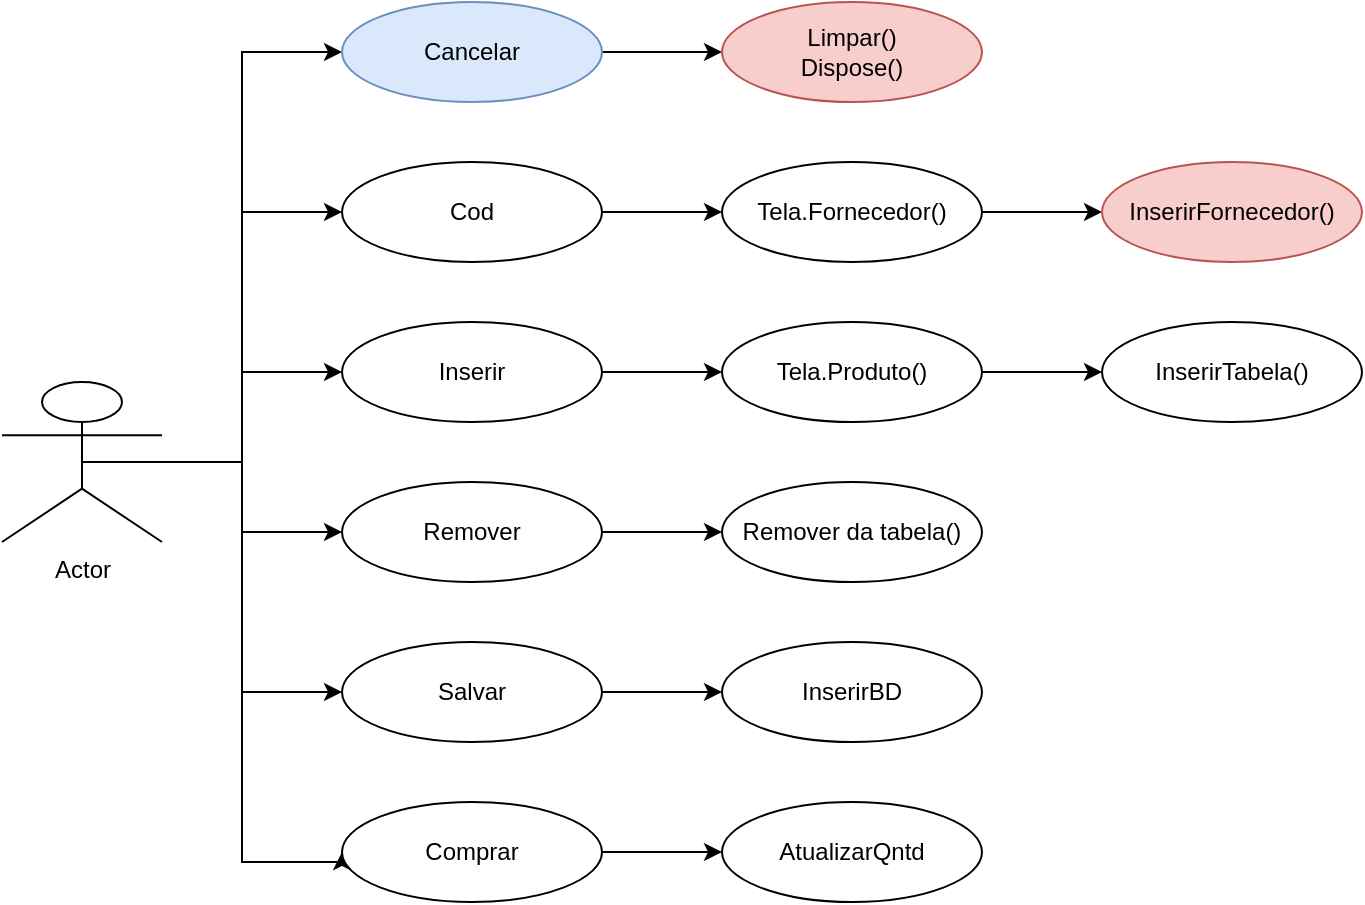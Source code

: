 <mxfile version="14.7.7" type="device"><diagram id="HFAhVg8Z4klKco_aHlom" name="Page-1"><mxGraphModel dx="806" dy="522" grid="1" gridSize="10" guides="1" tooltips="1" connect="1" arrows="1" fold="1" page="1" pageScale="1" pageWidth="827" pageHeight="1169" math="0" shadow="0"><root><mxCell id="0"/><mxCell id="1" parent="0"/><mxCell id="gi0knoDmIDlJLxmiTn_k-14" value="" style="edgeStyle=orthogonalEdgeStyle;rounded=0;orthogonalLoop=1;jettySize=auto;html=1;" edge="1" parent="1" source="gi0knoDmIDlJLxmiTn_k-1" target="gi0knoDmIDlJLxmiTn_k-11"><mxGeometry relative="1" as="geometry"><Array as="points"><mxPoint x="160" y="270"/><mxPoint x="160" y="305"/></Array></mxGeometry></mxCell><mxCell id="gi0knoDmIDlJLxmiTn_k-15" value="" style="edgeStyle=orthogonalEdgeStyle;rounded=0;orthogonalLoop=1;jettySize=auto;html=1;entryX=0;entryY=0.5;entryDx=0;entryDy=0;" edge="1" parent="1" source="gi0knoDmIDlJLxmiTn_k-1" target="gi0knoDmIDlJLxmiTn_k-10"><mxGeometry relative="1" as="geometry"><Array as="points"><mxPoint x="160" y="270"/><mxPoint x="160" y="225"/></Array></mxGeometry></mxCell><mxCell id="gi0knoDmIDlJLxmiTn_k-16" value="" style="edgeStyle=orthogonalEdgeStyle;rounded=0;orthogonalLoop=1;jettySize=auto;html=1;entryX=0;entryY=0.5;entryDx=0;entryDy=0;" edge="1" parent="1" source="gi0knoDmIDlJLxmiTn_k-1" target="gi0knoDmIDlJLxmiTn_k-4"><mxGeometry relative="1" as="geometry"><Array as="points"><mxPoint x="160" y="270"/><mxPoint x="160" y="145"/></Array></mxGeometry></mxCell><mxCell id="gi0knoDmIDlJLxmiTn_k-17" value="" style="edgeStyle=orthogonalEdgeStyle;rounded=0;orthogonalLoop=1;jettySize=auto;html=1;entryX=0;entryY=0.5;entryDx=0;entryDy=0;" edge="1" parent="1" source="gi0knoDmIDlJLxmiTn_k-1" target="gi0knoDmIDlJLxmiTn_k-13"><mxGeometry relative="1" as="geometry"><Array as="points"><mxPoint x="160" y="270"/><mxPoint x="160" y="470"/><mxPoint x="210" y="470"/></Array></mxGeometry></mxCell><mxCell id="gi0knoDmIDlJLxmiTn_k-18" value="" style="edgeStyle=orthogonalEdgeStyle;rounded=0;orthogonalLoop=1;jettySize=auto;html=1;entryX=0;entryY=0.5;entryDx=0;entryDy=0;" edge="1" parent="1" source="gi0knoDmIDlJLxmiTn_k-1" target="gi0knoDmIDlJLxmiTn_k-2"><mxGeometry relative="1" as="geometry"><Array as="points"><mxPoint x="160" y="270"/><mxPoint x="160" y="65"/></Array></mxGeometry></mxCell><mxCell id="gi0knoDmIDlJLxmiTn_k-19" style="edgeStyle=orthogonalEdgeStyle;rounded=0;orthogonalLoop=1;jettySize=auto;html=1;exitX=0.5;exitY=0.5;exitDx=0;exitDy=0;exitPerimeter=0;entryX=0;entryY=0.5;entryDx=0;entryDy=0;" edge="1" parent="1" source="gi0knoDmIDlJLxmiTn_k-1" target="gi0knoDmIDlJLxmiTn_k-12"><mxGeometry relative="1" as="geometry"><Array as="points"><mxPoint x="160" y="270"/><mxPoint x="160" y="385"/></Array></mxGeometry></mxCell><mxCell id="gi0knoDmIDlJLxmiTn_k-1" value="Actor" style="shape=umlActor;verticalLabelPosition=bottom;verticalAlign=top;html=1;outlineConnect=0;" vertex="1" parent="1"><mxGeometry x="40" y="230" width="80" height="80" as="geometry"/></mxCell><mxCell id="gi0knoDmIDlJLxmiTn_k-5" value="" style="edgeStyle=orthogonalEdgeStyle;rounded=0;orthogonalLoop=1;jettySize=auto;html=1;" edge="1" parent="1" source="gi0knoDmIDlJLxmiTn_k-2" target="gi0knoDmIDlJLxmiTn_k-3"><mxGeometry relative="1" as="geometry"/></mxCell><mxCell id="gi0knoDmIDlJLxmiTn_k-2" value="Cancelar" style="ellipse;whiteSpace=wrap;html=1;fillColor=#dae8fc;strokeColor=#6c8ebf;" vertex="1" parent="1"><mxGeometry x="210" y="40" width="130" height="50" as="geometry"/></mxCell><mxCell id="gi0knoDmIDlJLxmiTn_k-3" value="&lt;font style=&quot;vertical-align: inherit&quot;&gt;&lt;font style=&quot;vertical-align: inherit&quot;&gt;&lt;font style=&quot;vertical-align: inherit&quot;&gt;&lt;font style=&quot;vertical-align: inherit&quot;&gt;&lt;font style=&quot;vertical-align: inherit&quot;&gt;&lt;font style=&quot;vertical-align: inherit&quot;&gt;Limpar()&lt;br&gt;Dispose()&lt;br&gt;&lt;/font&gt;&lt;/font&gt;&lt;/font&gt;&lt;/font&gt;&lt;/font&gt;&lt;/font&gt;" style="ellipse;whiteSpace=wrap;html=1;fillColor=#f8cecc;strokeColor=#b85450;" vertex="1" parent="1"><mxGeometry x="400" y="40" width="130" height="50" as="geometry"/></mxCell><mxCell id="gi0knoDmIDlJLxmiTn_k-7" value="" style="edgeStyle=orthogonalEdgeStyle;rounded=0;orthogonalLoop=1;jettySize=auto;html=1;" edge="1" parent="1" source="gi0knoDmIDlJLxmiTn_k-4" target="gi0knoDmIDlJLxmiTn_k-6"><mxGeometry relative="1" as="geometry"/></mxCell><mxCell id="gi0knoDmIDlJLxmiTn_k-4" value="&lt;font style=&quot;vertical-align: inherit&quot;&gt;&lt;font style=&quot;vertical-align: inherit&quot;&gt;Cod&lt;/font&gt;&lt;/font&gt;" style="ellipse;whiteSpace=wrap;html=1;" vertex="1" parent="1"><mxGeometry x="210" y="120" width="130" height="50" as="geometry"/></mxCell><mxCell id="gi0knoDmIDlJLxmiTn_k-9" value="" style="edgeStyle=orthogonalEdgeStyle;rounded=0;orthogonalLoop=1;jettySize=auto;html=1;entryX=0;entryY=0.5;entryDx=0;entryDy=0;" edge="1" parent="1" source="gi0knoDmIDlJLxmiTn_k-6" target="gi0knoDmIDlJLxmiTn_k-8"><mxGeometry relative="1" as="geometry"><mxPoint x="590" y="145" as="targetPoint"/></mxGeometry></mxCell><mxCell id="gi0knoDmIDlJLxmiTn_k-6" value="&lt;font style=&quot;vertical-align: inherit&quot;&gt;&lt;font style=&quot;vertical-align: inherit&quot;&gt;&lt;font style=&quot;vertical-align: inherit&quot;&gt;&lt;font style=&quot;vertical-align: inherit&quot;&gt;Tela.Fornecedor()&lt;/font&gt;&lt;/font&gt;&lt;/font&gt;&lt;/font&gt;" style="ellipse;whiteSpace=wrap;html=1;" vertex="1" parent="1"><mxGeometry x="400" y="120" width="130" height="50" as="geometry"/></mxCell><mxCell id="gi0knoDmIDlJLxmiTn_k-8" value="&lt;font style=&quot;vertical-align: inherit&quot;&gt;&lt;font style=&quot;vertical-align: inherit&quot;&gt;&lt;font style=&quot;vertical-align: inherit&quot;&gt;&lt;font style=&quot;vertical-align: inherit&quot;&gt;InserirFornecedor()&lt;/font&gt;&lt;/font&gt;&lt;/font&gt;&lt;/font&gt;" style="ellipse;whiteSpace=wrap;html=1;fillColor=#f8cecc;strokeColor=#b85450;" vertex="1" parent="1"><mxGeometry x="590" y="120" width="130" height="50" as="geometry"/></mxCell><mxCell id="gi0knoDmIDlJLxmiTn_k-22" value="" style="edgeStyle=orthogonalEdgeStyle;rounded=0;orthogonalLoop=1;jettySize=auto;html=1;" edge="1" parent="1" source="gi0knoDmIDlJLxmiTn_k-10" target="gi0knoDmIDlJLxmiTn_k-21"><mxGeometry relative="1" as="geometry"/></mxCell><mxCell id="gi0knoDmIDlJLxmiTn_k-10" value="&lt;font style=&quot;vertical-align: inherit&quot;&gt;&lt;font style=&quot;vertical-align: inherit&quot;&gt;&lt;font style=&quot;vertical-align: inherit&quot;&gt;&lt;font style=&quot;vertical-align: inherit&quot;&gt;Inserir&lt;/font&gt;&lt;/font&gt;&lt;/font&gt;&lt;/font&gt;" style="ellipse;whiteSpace=wrap;html=1;" vertex="1" parent="1"><mxGeometry x="210" y="200" width="130" height="50" as="geometry"/></mxCell><mxCell id="gi0knoDmIDlJLxmiTn_k-26" value="" style="edgeStyle=orthogonalEdgeStyle;rounded=0;orthogonalLoop=1;jettySize=auto;html=1;" edge="1" parent="1" source="gi0knoDmIDlJLxmiTn_k-11" target="gi0knoDmIDlJLxmiTn_k-25"><mxGeometry relative="1" as="geometry"/></mxCell><mxCell id="gi0knoDmIDlJLxmiTn_k-11" value="&lt;font style=&quot;vertical-align: inherit&quot;&gt;&lt;font style=&quot;vertical-align: inherit&quot;&gt;&lt;font style=&quot;vertical-align: inherit&quot;&gt;&lt;font style=&quot;vertical-align: inherit&quot;&gt;Remover&lt;/font&gt;&lt;/font&gt;&lt;/font&gt;&lt;/font&gt;" style="ellipse;whiteSpace=wrap;html=1;" vertex="1" parent="1"><mxGeometry x="210" y="280" width="130" height="50" as="geometry"/></mxCell><mxCell id="gi0knoDmIDlJLxmiTn_k-28" value="" style="edgeStyle=orthogonalEdgeStyle;rounded=0;orthogonalLoop=1;jettySize=auto;html=1;" edge="1" parent="1" source="gi0knoDmIDlJLxmiTn_k-12" target="gi0knoDmIDlJLxmiTn_k-27"><mxGeometry relative="1" as="geometry"/></mxCell><mxCell id="gi0knoDmIDlJLxmiTn_k-12" value="&lt;font style=&quot;vertical-align: inherit&quot;&gt;&lt;font style=&quot;vertical-align: inherit&quot;&gt;&lt;font style=&quot;vertical-align: inherit&quot;&gt;&lt;font style=&quot;vertical-align: inherit&quot;&gt;Salvar&lt;/font&gt;&lt;/font&gt;&lt;/font&gt;&lt;/font&gt;" style="ellipse;whiteSpace=wrap;html=1;" vertex="1" parent="1"><mxGeometry x="210" y="360" width="130" height="50" as="geometry"/></mxCell><mxCell id="gi0knoDmIDlJLxmiTn_k-30" value="" style="edgeStyle=orthogonalEdgeStyle;rounded=0;orthogonalLoop=1;jettySize=auto;html=1;" edge="1" parent="1" source="gi0knoDmIDlJLxmiTn_k-13" target="gi0knoDmIDlJLxmiTn_k-29"><mxGeometry relative="1" as="geometry"/></mxCell><mxCell id="gi0knoDmIDlJLxmiTn_k-13" value="&lt;font style=&quot;vertical-align: inherit&quot;&gt;&lt;font style=&quot;vertical-align: inherit&quot;&gt;Comprar&lt;/font&gt;&lt;/font&gt;" style="ellipse;whiteSpace=wrap;html=1;" vertex="1" parent="1"><mxGeometry x="210" y="440" width="130" height="50" as="geometry"/></mxCell><mxCell id="gi0knoDmIDlJLxmiTn_k-24" value="" style="edgeStyle=orthogonalEdgeStyle;rounded=0;orthogonalLoop=1;jettySize=auto;html=1;" edge="1" parent="1" source="gi0knoDmIDlJLxmiTn_k-21" target="gi0knoDmIDlJLxmiTn_k-23"><mxGeometry relative="1" as="geometry"/></mxCell><mxCell id="gi0knoDmIDlJLxmiTn_k-21" value="&lt;font style=&quot;vertical-align: inherit&quot;&gt;&lt;font style=&quot;vertical-align: inherit&quot;&gt;&lt;font style=&quot;vertical-align: inherit&quot;&gt;&lt;font style=&quot;vertical-align: inherit&quot;&gt;Tela.Produto()&lt;/font&gt;&lt;/font&gt;&lt;/font&gt;&lt;/font&gt;" style="ellipse;whiteSpace=wrap;html=1;" vertex="1" parent="1"><mxGeometry x="400" y="200" width="130" height="50" as="geometry"/></mxCell><mxCell id="gi0knoDmIDlJLxmiTn_k-23" value="&lt;font style=&quot;vertical-align: inherit&quot;&gt;&lt;font style=&quot;vertical-align: inherit&quot;&gt;&lt;font style=&quot;vertical-align: inherit&quot;&gt;&lt;font style=&quot;vertical-align: inherit&quot;&gt;InserirTabela()&lt;/font&gt;&lt;/font&gt;&lt;/font&gt;&lt;/font&gt;" style="ellipse;whiteSpace=wrap;html=1;" vertex="1" parent="1"><mxGeometry x="590" y="200" width="130" height="50" as="geometry"/></mxCell><mxCell id="gi0knoDmIDlJLxmiTn_k-25" value="&lt;font style=&quot;vertical-align: inherit&quot;&gt;&lt;font style=&quot;vertical-align: inherit&quot;&gt;&lt;font style=&quot;vertical-align: inherit&quot;&gt;&lt;font style=&quot;vertical-align: inherit&quot;&gt;Remover da tabela()&lt;/font&gt;&lt;/font&gt;&lt;/font&gt;&lt;/font&gt;" style="ellipse;whiteSpace=wrap;html=1;" vertex="1" parent="1"><mxGeometry x="400" y="280" width="130" height="50" as="geometry"/></mxCell><mxCell id="gi0knoDmIDlJLxmiTn_k-27" value="&lt;font style=&quot;vertical-align: inherit&quot;&gt;&lt;font style=&quot;vertical-align: inherit&quot;&gt;&lt;font style=&quot;vertical-align: inherit&quot;&gt;&lt;font style=&quot;vertical-align: inherit&quot;&gt;InserirBD&lt;/font&gt;&lt;/font&gt;&lt;/font&gt;&lt;/font&gt;" style="ellipse;whiteSpace=wrap;html=1;" vertex="1" parent="1"><mxGeometry x="400" y="360" width="130" height="50" as="geometry"/></mxCell><mxCell id="gi0knoDmIDlJLxmiTn_k-29" value="AtualizarQntd" style="ellipse;whiteSpace=wrap;html=1;" vertex="1" parent="1"><mxGeometry x="400" y="440" width="130" height="50" as="geometry"/></mxCell></root></mxGraphModel></diagram></mxfile>